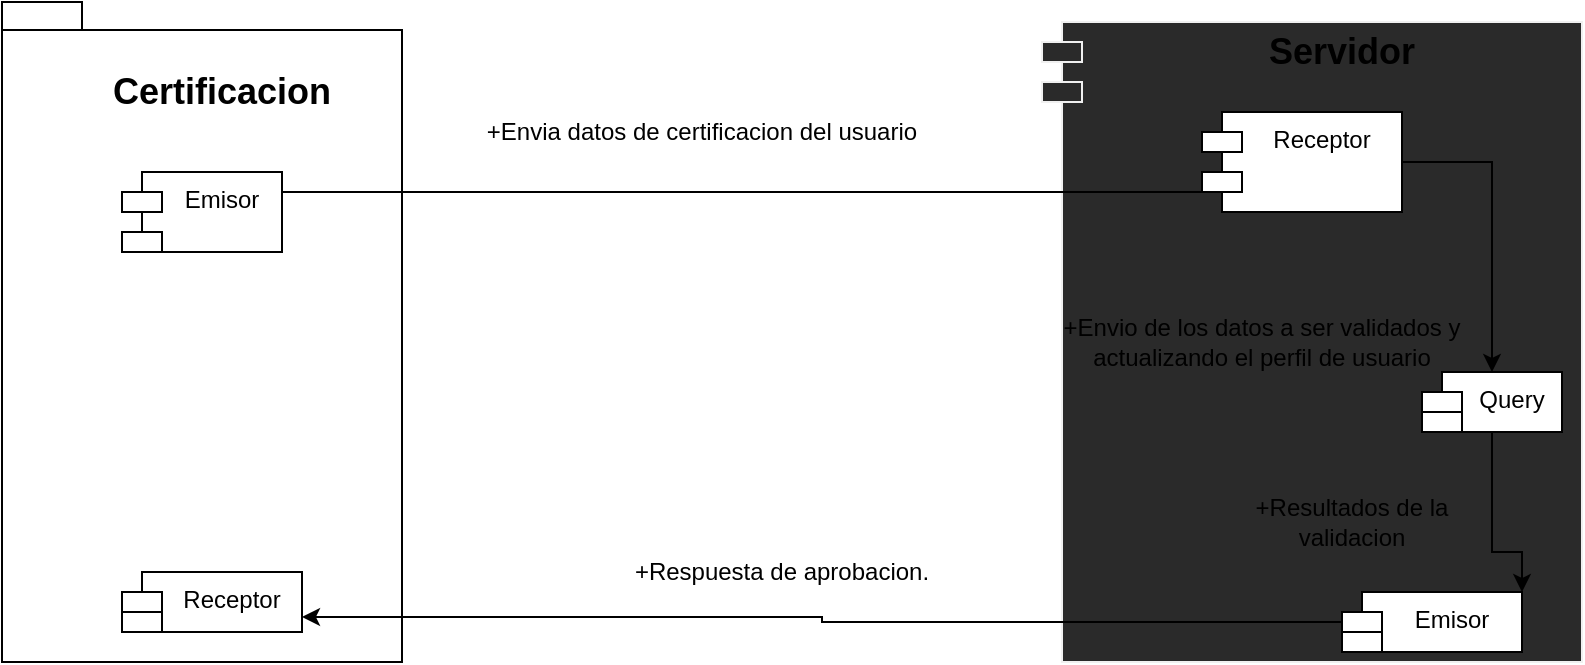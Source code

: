 <mxfile>
    <diagram id="8HcuFKKcV1h6HdpAe5w2" name="Page-1">
        <mxGraphModel dx="1887" dy="516" grid="1" gridSize="10" guides="1" tooltips="1" connect="1" arrows="1" fold="1" page="1" pageScale="1" pageWidth="827" pageHeight="1169" math="0" shadow="0">
            <root>
                <mxCell id="0"/>
                <mxCell id="1" parent="0"/>
                <mxCell id="2" value="" style="shape=folder;fontStyle=1;spacingTop=10;tabWidth=40;tabHeight=14;tabPosition=left;html=1;" vertex="1" parent="1">
                    <mxGeometry x="-10" y="15" width="200" height="330" as="geometry"/>
                </mxCell>
                <mxCell id="3" value="" style="shape=module;align=center;spacingLeft=20;align=center;verticalAlign=top;fontFamily=Helvetica;fontSize=12;fontColor=#f0f0f0;strokeColor=#f0f0f0;fillColor=#2a2a2a;html=1;" vertex="1" parent="1">
                    <mxGeometry x="510" y="25" width="270" height="320" as="geometry"/>
                </mxCell>
                <mxCell id="12" style="edgeStyle=orthogonalEdgeStyle;rounded=0;orthogonalLoop=1;jettySize=auto;html=1;entryX=0.14;entryY=0.5;entryDx=0;entryDy=0;entryPerimeter=0;" edge="1" parent="1" source="4" target="6">
                    <mxGeometry relative="1" as="geometry">
                        <Array as="points">
                            <mxPoint x="604" y="110"/>
                        </Array>
                    </mxGeometry>
                </mxCell>
                <mxCell id="4" value="Emisor" style="shape=module;align=left;spacingLeft=20;align=center;verticalAlign=top;" vertex="1" parent="1">
                    <mxGeometry x="50" y="100" width="80" height="40" as="geometry"/>
                </mxCell>
                <mxCell id="5" value="Receptor" style="shape=module;align=left;spacingLeft=20;align=center;verticalAlign=top;" vertex="1" parent="1">
                    <mxGeometry x="50" y="300" width="90" height="30" as="geometry"/>
                </mxCell>
                <mxCell id="13" style="edgeStyle=orthogonalEdgeStyle;rounded=0;orthogonalLoop=1;jettySize=auto;html=1;" edge="1" parent="1" source="6" target="7">
                    <mxGeometry relative="1" as="geometry"/>
                </mxCell>
                <mxCell id="6" value="Receptor" style="shape=module;align=left;spacingLeft=20;align=center;verticalAlign=top;" vertex="1" parent="1">
                    <mxGeometry x="590" y="70" width="100" height="50" as="geometry"/>
                </mxCell>
                <mxCell id="14" style="edgeStyle=orthogonalEdgeStyle;rounded=0;orthogonalLoop=1;jettySize=auto;html=1;entryX=1;entryY=0;entryDx=0;entryDy=0;" edge="1" parent="1" source="7" target="8">
                    <mxGeometry relative="1" as="geometry">
                        <Array as="points">
                            <mxPoint x="735" y="290"/>
                            <mxPoint x="750" y="290"/>
                        </Array>
                    </mxGeometry>
                </mxCell>
                <mxCell id="7" value="Query" style="shape=module;align=left;spacingLeft=20;align=center;verticalAlign=top;" vertex="1" parent="1">
                    <mxGeometry x="700" y="200" width="70" height="30" as="geometry"/>
                </mxCell>
                <mxCell id="15" style="edgeStyle=orthogonalEdgeStyle;rounded=0;orthogonalLoop=1;jettySize=auto;html=1;entryX=1;entryY=0.75;entryDx=0;entryDy=0;" edge="1" parent="1" source="8" target="5">
                    <mxGeometry relative="1" as="geometry"/>
                </mxCell>
                <mxCell id="8" value="Emisor" style="shape=module;align=left;spacingLeft=20;align=center;verticalAlign=top;" vertex="1" parent="1">
                    <mxGeometry x="660" y="310" width="90" height="30" as="geometry"/>
                </mxCell>
                <mxCell id="9" value="&lt;font style=&quot;font-size: 18px&quot;&gt;&lt;b&gt;Certificacion&lt;/b&gt;&lt;/font&gt;" style="text;html=1;strokeColor=none;fillColor=none;align=center;verticalAlign=middle;whiteSpace=wrap;rounded=0;" vertex="1" parent="1">
                    <mxGeometry x="80" y="50" width="40" height="20" as="geometry"/>
                </mxCell>
                <mxCell id="11" value="&lt;font style=&quot;font-size: 18px&quot;&gt;&lt;b&gt;Servidor&lt;/b&gt;&lt;/font&gt;" style="text;html=1;strokeColor=none;fillColor=none;align=center;verticalAlign=middle;whiteSpace=wrap;rounded=0;" vertex="1" parent="1">
                    <mxGeometry x="640" y="30" width="40" height="20" as="geometry"/>
                </mxCell>
                <mxCell id="16" value="+Envia datos de certificacion del usuario" style="text;html=1;strokeColor=none;fillColor=none;align=center;verticalAlign=middle;whiteSpace=wrap;rounded=0;" vertex="1" parent="1">
                    <mxGeometry x="220" y="70" width="240" height="20" as="geometry"/>
                </mxCell>
                <mxCell id="18" value="+Envio de los datos a ser validados y actualizando el perfil de usuario" style="text;html=1;strokeColor=none;fillColor=none;align=center;verticalAlign=middle;whiteSpace=wrap;rounded=0;" vertex="1" parent="1">
                    <mxGeometry x="500" y="175" width="240" height="20" as="geometry"/>
                </mxCell>
                <mxCell id="19" value="+Resultados de la validacion" style="text;html=1;strokeColor=none;fillColor=none;align=center;verticalAlign=middle;whiteSpace=wrap;rounded=0;" vertex="1" parent="1">
                    <mxGeometry x="610" y="260" width="110" height="30" as="geometry"/>
                </mxCell>
                <mxCell id="20" value="+Respuesta de aprobacion." style="text;html=1;strokeColor=none;fillColor=none;align=center;verticalAlign=middle;whiteSpace=wrap;rounded=0;" vertex="1" parent="1">
                    <mxGeometry x="260" y="290" width="240" height="20" as="geometry"/>
                </mxCell>
            </root>
        </mxGraphModel>
    </diagram>
</mxfile>
